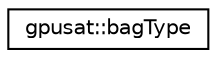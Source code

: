 digraph "Graphical Class Hierarchy"
{
 // INTERACTIVE_SVG=YES
 // LATEX_PDF_SIZE
  edge [fontname="Helvetica",fontsize="10",labelfontname="Helvetica",labelfontsize="10"];
  node [fontname="Helvetica",fontsize="10",shape=record];
  rankdir="LR";
  Node0 [label="gpusat::bagType",height=0.2,width=0.4,color="black", fillcolor="white", style="filled",URL="$structgpusat_1_1bag_type.html",tooltip="type for a bag in the tree decomposition"];
}
